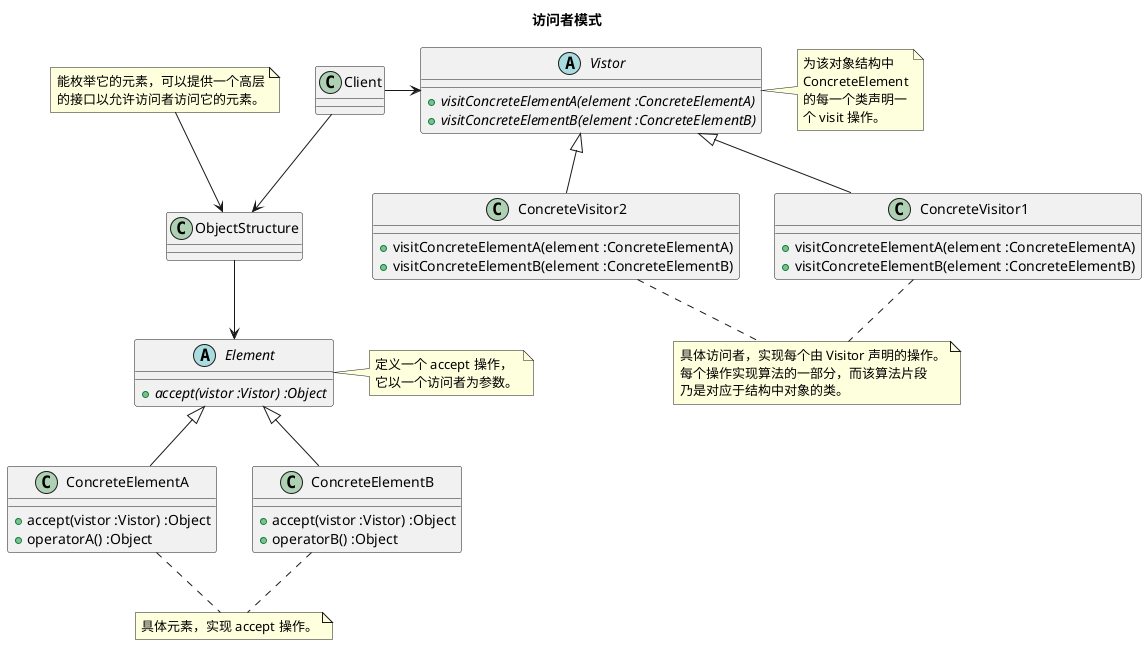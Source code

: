 @startuml

title <b>访问者模式</b>

abstract class Vistor {
  + {abstract} visitConcreteElementA(element :ConcreteElementA)
  + {abstract} visitConcreteElementB(element :ConcreteElementB)
}
'note top: 为该对象结构中 ConcreteElement 的每一个类声明一个 visit 操作。
note "为该对象结构中\nConcreteElement\n的每一个类声明一\n个 visit 操作。" as vn
vn .left. Vistor

class ConcreteVisitor1 {
  + visitConcreteElementA(element :ConcreteElementA)
  + visitConcreteElementB(element :ConcreteElementB)
}

class ConcreteVisitor2 {
  + visitConcreteElementA(element :ConcreteElementA)
  + visitConcreteElementB(element :ConcreteElementB)
}

note "具体访问者，实现每个由 Visitor 声明的操作。\n每个操作实现算法的一部分，而该算法片段\n乃是对应于结构中对象的类。" as cvn
ConcreteVisitor1 .. cvn
ConcreteVisitor2 .. cvn

abstract class Element {
  + {abstract} accept(vistor :Vistor) :Object
}
note "定义一个 accept 操作，\n它以一个访问者为参数。" as en
en .right.> Element

class ConcreteElementA {
  + accept(vistor :Vistor) :Object
  + operatorA() :Object
}

class ConcreteElementB {
  + accept(vistor :Vistor) :Object
  + operatorB() :Object
}

note "具体元素，实现 accept 操作。" as cen

ConcreteElementA .. cen
ConcreteElementB .. cen

class ObjectStructure
note "能枚举它的元素，可以提供一个高层\n的接口以允许访问者访问它的元素。" as osn
osn --> ObjectStructure
osn .[hidden]right.> Client

class Client


Vistor <|-- ConcreteVisitor1
Vistor <|-- ConcreteVisitor2

Element <|-- ConcreteElementA
Element <|-- ConcreteElementB

ObjectStructure -down-> Element

Client -right-> Vistor
Client -down-> ObjectStructure

@enduml
